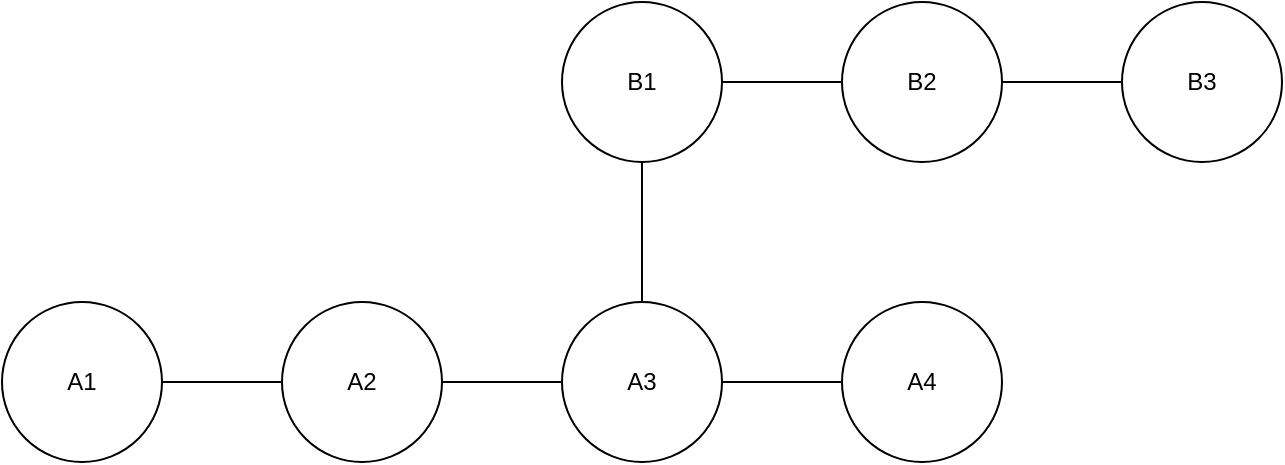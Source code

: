 <mxfile version="16.6.4" type="github">
  <diagram id="Pbzh9_7AI2XHzCLIpab5" name="Page-1">
    <mxGraphModel dx="2066" dy="1155" grid="1" gridSize="10" guides="1" tooltips="1" connect="1" arrows="1" fold="1" page="1" pageScale="1" pageWidth="850" pageHeight="1100" math="0" shadow="0">
      <root>
        <mxCell id="0" />
        <mxCell id="1" parent="0" />
        <mxCell id="bTnPtjO57g7JYjd8ViPB-9" style="edgeStyle=orthogonalEdgeStyle;rounded=0;orthogonalLoop=1;jettySize=auto;html=1;exitX=1;exitY=0.5;exitDx=0;exitDy=0;anchorPointDirection=0;endArrow=none;endFill=0;" parent="1" source="bTnPtjO57g7JYjd8ViPB-1" target="bTnPtjO57g7JYjd8ViPB-2" edge="1">
          <mxGeometry relative="1" as="geometry" />
        </mxCell>
        <mxCell id="bTnPtjO57g7JYjd8ViPB-1" value="A1" style="ellipse;whiteSpace=wrap;html=1;aspect=fixed;" parent="1" vertex="1">
          <mxGeometry x="90" y="500" width="80" height="80" as="geometry" />
        </mxCell>
        <mxCell id="bTnPtjO57g7JYjd8ViPB-10" style="rounded=0;orthogonalLoop=1;jettySize=auto;html=1;exitX=1;exitY=0.5;exitDx=0;exitDy=0;entryX=0;entryY=0.5;entryDx=0;entryDy=0;strokeColor=default;endArrow=none;endFill=0;" parent="1" source="bTnPtjO57g7JYjd8ViPB-2" target="bTnPtjO57g7JYjd8ViPB-3" edge="1">
          <mxGeometry relative="1" as="geometry" />
        </mxCell>
        <mxCell id="bTnPtjO57g7JYjd8ViPB-2" value="A2" style="ellipse;whiteSpace=wrap;html=1;aspect=fixed;" parent="1" vertex="1">
          <mxGeometry x="230" y="500" width="80" height="80" as="geometry" />
        </mxCell>
        <mxCell id="bTnPtjO57g7JYjd8ViPB-11" style="edgeStyle=orthogonalEdgeStyle;rounded=0;orthogonalLoop=1;jettySize=auto;html=1;exitX=1;exitY=0.5;exitDx=0;exitDy=0;entryX=0;entryY=0.5;entryDx=0;entryDy=0;endArrow=none;endFill=0;" parent="1" source="bTnPtjO57g7JYjd8ViPB-3" target="bTnPtjO57g7JYjd8ViPB-4" edge="1">
          <mxGeometry relative="1" as="geometry" />
        </mxCell>
        <mxCell id="bTnPtjO57g7JYjd8ViPB-12" style="edgeStyle=orthogonalEdgeStyle;rounded=0;orthogonalLoop=1;jettySize=auto;html=1;exitX=0.5;exitY=0;exitDx=0;exitDy=0;entryX=0.5;entryY=1;entryDx=0;entryDy=0;endArrow=none;endFill=0;" parent="1" source="bTnPtjO57g7JYjd8ViPB-3" target="bTnPtjO57g7JYjd8ViPB-5" edge="1">
          <mxGeometry relative="1" as="geometry" />
        </mxCell>
        <mxCell id="bTnPtjO57g7JYjd8ViPB-3" value="A3" style="ellipse;whiteSpace=wrap;html=1;aspect=fixed;" parent="1" vertex="1">
          <mxGeometry x="370" y="500" width="80" height="80" as="geometry" />
        </mxCell>
        <mxCell id="bTnPtjO57g7JYjd8ViPB-4" value="A4" style="ellipse;whiteSpace=wrap;html=1;aspect=fixed;" parent="1" vertex="1">
          <mxGeometry x="510" y="500" width="80" height="80" as="geometry" />
        </mxCell>
        <mxCell id="bTnPtjO57g7JYjd8ViPB-13" style="edgeStyle=orthogonalEdgeStyle;rounded=0;orthogonalLoop=1;jettySize=auto;html=1;exitX=1;exitY=0.5;exitDx=0;exitDy=0;entryX=0;entryY=0.5;entryDx=0;entryDy=0;endArrow=none;endFill=0;" parent="1" source="bTnPtjO57g7JYjd8ViPB-5" target="bTnPtjO57g7JYjd8ViPB-6" edge="1">
          <mxGeometry relative="1" as="geometry" />
        </mxCell>
        <mxCell id="bTnPtjO57g7JYjd8ViPB-5" value="B1" style="ellipse;whiteSpace=wrap;html=1;aspect=fixed;" parent="1" vertex="1">
          <mxGeometry x="370" y="350" width="80" height="80" as="geometry" />
        </mxCell>
        <mxCell id="bTnPtjO57g7JYjd8ViPB-14" style="edgeStyle=orthogonalEdgeStyle;rounded=0;orthogonalLoop=1;jettySize=auto;html=1;exitX=1;exitY=0.5;exitDx=0;exitDy=0;entryX=0;entryY=0.5;entryDx=0;entryDy=0;endArrow=none;endFill=0;" parent="1" source="bTnPtjO57g7JYjd8ViPB-6" target="bTnPtjO57g7JYjd8ViPB-7" edge="1">
          <mxGeometry relative="1" as="geometry" />
        </mxCell>
        <mxCell id="bTnPtjO57g7JYjd8ViPB-6" value="B2" style="ellipse;whiteSpace=wrap;html=1;aspect=fixed;" parent="1" vertex="1">
          <mxGeometry x="510" y="350" width="80" height="80" as="geometry" />
        </mxCell>
        <mxCell id="bTnPtjO57g7JYjd8ViPB-7" value="B3" style="ellipse;whiteSpace=wrap;html=1;aspect=fixed;" parent="1" vertex="1">
          <mxGeometry x="650" y="350" width="80" height="80" as="geometry" />
        </mxCell>
      </root>
    </mxGraphModel>
  </diagram>
</mxfile>
